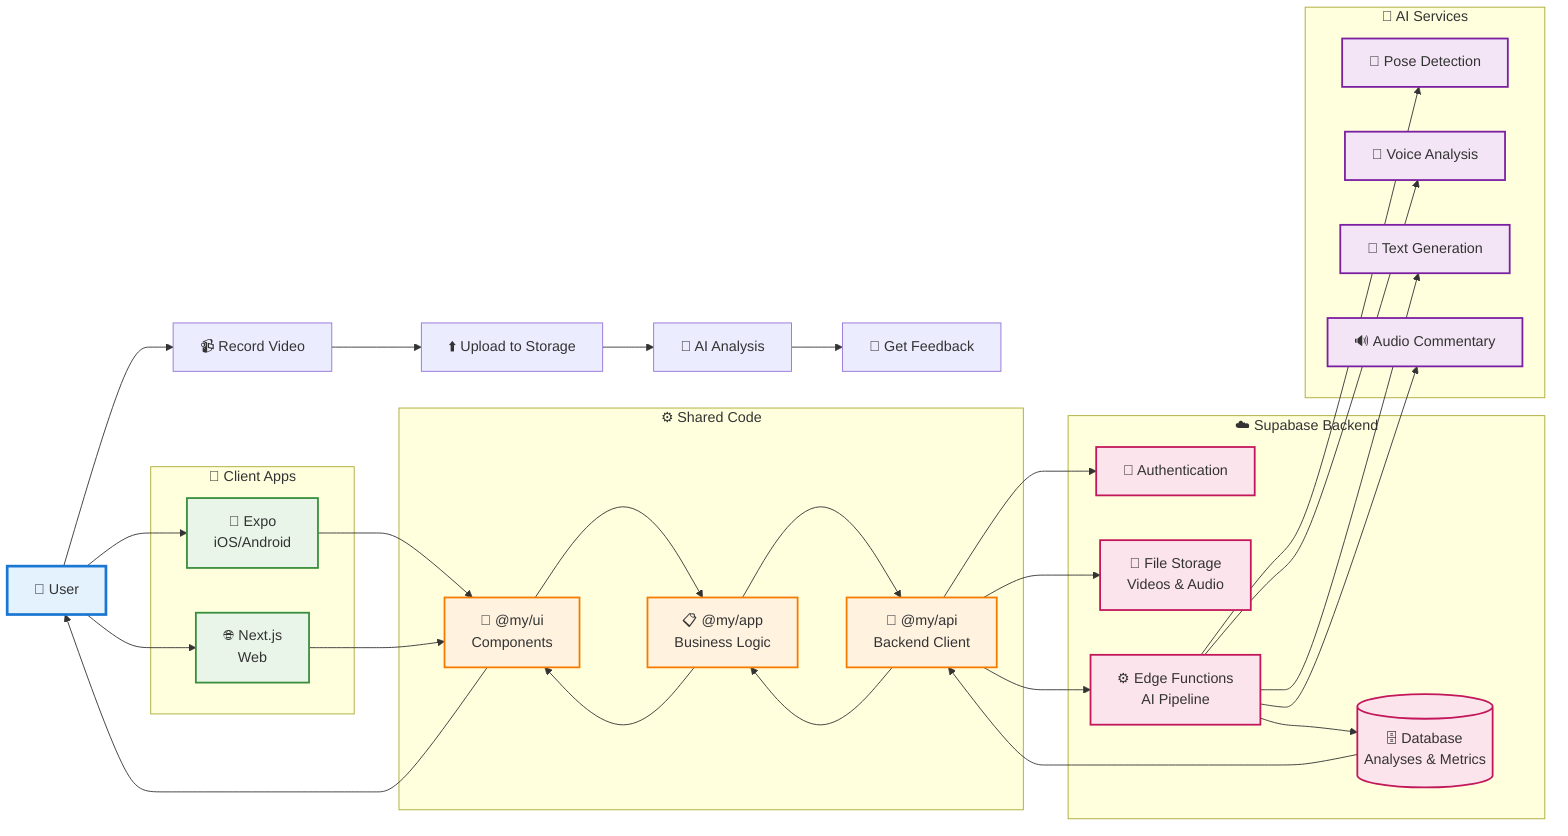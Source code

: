 graph LR
    %% User Journey Flow
    User[👤 User] --> Record[📹 Record Video]
    Record --> Upload[⬆️ Upload to Storage]
    Upload --> Analyze[🤖 AI Analysis]
    Analyze --> Feedback[💬 Get Feedback]
    
    %% System Layers
    subgraph "📱 Client Apps"
        Mobile[📱 Expo<br/>iOS/Android]
        Web[🌐 Next.js<br/>Web]
    end
    
    subgraph "⚙️ Shared Code"
        UI[🎨 @my/ui<br/>Components]
        App[📋 @my/app<br/>Business Logic]
        API[🔌 @my/api<br/>Backend Client]
    end
    
    subgraph "☁️ Supabase Backend"
        Auth[🔐 Authentication]
        DB[(🗄️ Database<br/>Analyses & Metrics)]
        Storage[📁 File Storage<br/>Videos & Audio]
        Functions[⚙️ Edge Functions<br/>AI Pipeline]
    end
    
    subgraph "🧠 AI Services"
        Pose[🤖 Pose Detection]
        Voice[🎤 Voice Analysis]
        LLM[💭 Text Generation]
        TTS[🔊 Audio Commentary]
    end
    
    %% Main Flow
    User --> Mobile
    User --> Web
    Mobile --> UI
    Web --> UI
    UI --> App
    App --> API
    API --> Auth
    API --> Storage
    API --> Functions
    Functions --> Pose
    Functions --> Voice
    Functions --> LLM
    Functions --> TTS
    Functions --> DB
    DB --> API
    API --> App
    App --> UI
    UI --> User
    
    %% Styling
    classDef user fill:#e3f2fd,stroke:#1976d2,stroke-width:3px
    classDef client fill:#e8f5e8,stroke:#388e3c,stroke-width:2px
    classDef shared fill:#fff3e0,stroke:#f57c00,stroke-width:2px
    classDef backend fill:#fce4ec,stroke:#c2185b,stroke-width:2px
    classDef ai fill:#f3e5f5,stroke:#7b1fa2,stroke-width:2px
    
    class User user
    class Mobile,Web client
    class UI,App,API shared
    class Auth,DB,Storage,Functions backend
    class Pose,Voice,LLM,TTS ai